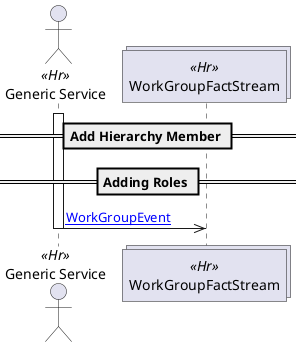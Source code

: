 @startuml Hr - single case event

== Add Hierarchy Member ==

actor "Generic Service" as GenericService <<Hr>>
collections "WorkGroupFactStream" as WorkGroupFactStream <<Hr>>

activate GenericService

== Adding Roles ==

GenericService ->> WorkGroupFactStream: [[{WorkGroupFactEvent.WorkGroupEvent}WorkGroupEvent]]

deactivate GenericService

@enduml
